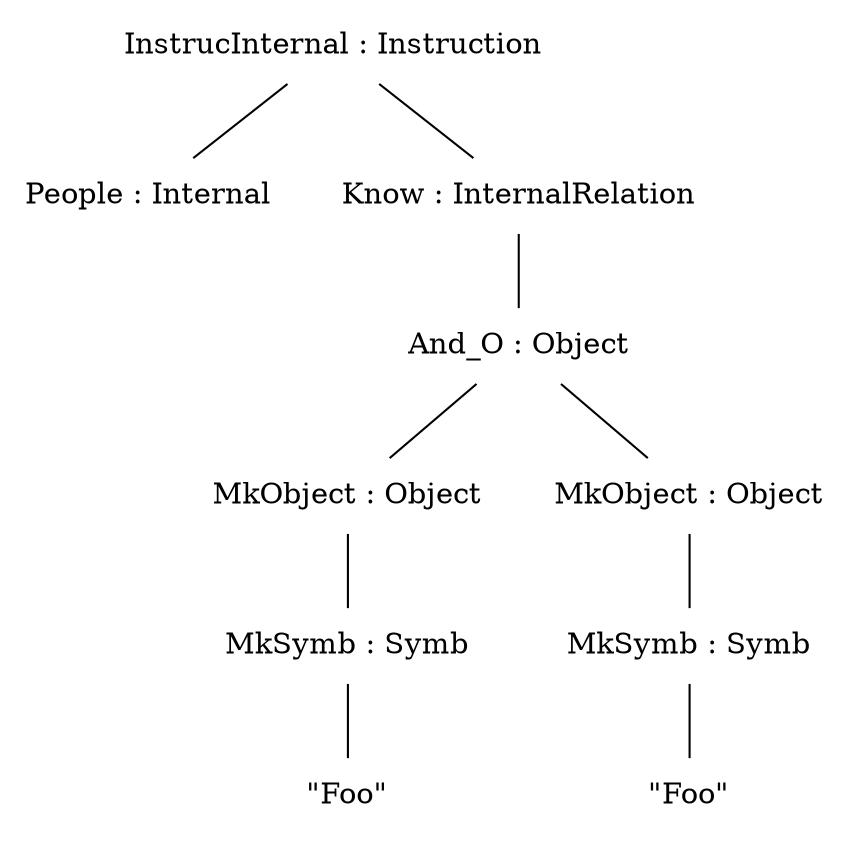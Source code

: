 graph {
n0[label = "InstrucInternal : Instruction", style = "solid", shape = "plaintext"] ;
n0_0[label = "People : Internal", style = "solid", shape = "plaintext"] ;
n0 -- n0_0 [style = "solid"];
n1_0[label = "Know : InternalRelation", style = "solid", shape = "plaintext"] ;
n0 -- n1_0 [style = "solid"];
n0_1_0[label = "And_O : Object", style = "solid", shape = "plaintext"] ;
n1_0 -- n0_1_0 [style = "solid"];
n0_0_1_0[label = "MkObject : Object", style = "solid", shape = "plaintext"] ;
n0_1_0 -- n0_0_1_0 [style = "solid"];
n0_0_0_1_0[label = "MkSymb : Symb", style = "solid", shape = "plaintext"] ;
n0_0_1_0 -- n0_0_0_1_0 [style = "solid"];
n0_0_0_0_1_0[label = "\"Foo\"", style = "solid", shape = "plaintext"] ;
n0_0_0_1_0 -- n0_0_0_0_1_0 [style = "solid"];
n1_0_1_0[label = "MkObject : Object", style = "solid", shape = "plaintext"] ;
n0_1_0 -- n1_0_1_0 [style = "solid"];
n0_1_0_1_0[label = "MkSymb : Symb", style = "solid", shape = "plaintext"] ;
n1_0_1_0 -- n0_1_0_1_0 [style = "solid"];
n0_0_1_0_1_0[label = "\"Foo\"", style = "solid", shape = "plaintext"] ;
n0_1_0_1_0 -- n0_0_1_0_1_0 [style = "solid"];
}

